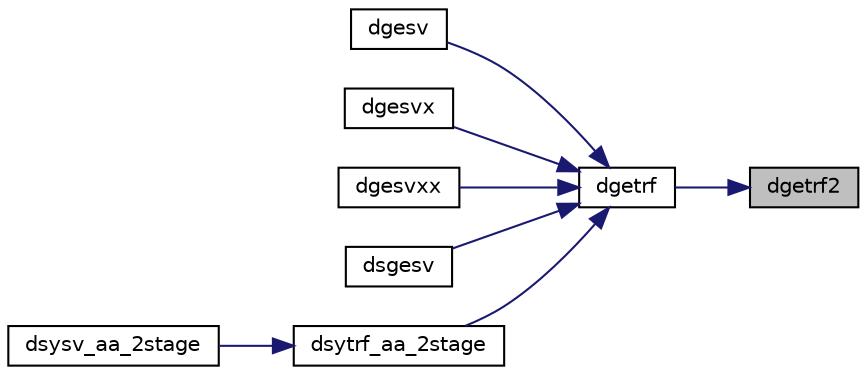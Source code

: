 digraph "dgetrf2"
{
 // LATEX_PDF_SIZE
  edge [fontname="Helvetica",fontsize="10",labelfontname="Helvetica",labelfontsize="10"];
  node [fontname="Helvetica",fontsize="10",shape=record];
  rankdir="RL";
  Node1 [label="dgetrf2",height=0.2,width=0.4,color="black", fillcolor="grey75", style="filled", fontcolor="black",tooltip="DGETRF2"];
  Node1 -> Node2 [dir="back",color="midnightblue",fontsize="10",style="solid",fontname="Helvetica"];
  Node2 [label="dgetrf",height=0.2,width=0.4,color="black", fillcolor="white", style="filled",URL="$dgetrf_8f.html#a0019443faea08275ca60a734d0593e60",tooltip="DGETRF"];
  Node2 -> Node3 [dir="back",color="midnightblue",fontsize="10",style="solid",fontname="Helvetica"];
  Node3 [label="dgesv",height=0.2,width=0.4,color="black", fillcolor="white", style="filled",URL="$group__gesv.html#ga5ee879032a8365897c3ba91e3dc8d512",tooltip="Download DGESV + dependencies  <a href=\"http://www.netlib.org/cgi-bin/netlibfiles...."];
  Node2 -> Node4 [dir="back",color="midnightblue",fontsize="10",style="solid",fontname="Helvetica"];
  Node4 [label="dgesvx",height=0.2,width=0.4,color="black", fillcolor="white", style="filled",URL="$dgesvx_8f.html#a9d90ccf6e340cacd08b7bbbb502ceb21",tooltip="DGESVX computes the solution to system of linear equations A * X = B for GE matrices"];
  Node2 -> Node5 [dir="back",color="midnightblue",fontsize="10",style="solid",fontname="Helvetica"];
  Node5 [label="dgesvxx",height=0.2,width=0.4,color="black", fillcolor="white", style="filled",URL="$dgesvxx_8f.html#a3fed1dc691d07f1e81a049016fe0b67b",tooltip="DGESVXX computes the solution to system of linear equations A * X = B for GE matrices"];
  Node2 -> Node6 [dir="back",color="midnightblue",fontsize="10",style="solid",fontname="Helvetica"];
  Node6 [label="dsgesv",height=0.2,width=0.4,color="black", fillcolor="white", style="filled",URL="$dsgesv_8f.html#a05bea3dc0386868e4720f22c969cb9f5",tooltip="DSGESV computes the solution to system of linear equations A * X = B for GE matrices (mixed precision..."];
  Node2 -> Node7 [dir="back",color="midnightblue",fontsize="10",style="solid",fontname="Helvetica"];
  Node7 [label="dsytrf_aa_2stage",height=0.2,width=0.4,color="black", fillcolor="white", style="filled",URL="$dsytrf__aa__2stage_8f.html#a4397a3e6f6f2c9d1bd4ae7fd734b4f4e",tooltip="DSYTRF_AA_2STAGE"];
  Node7 -> Node8 [dir="back",color="midnightblue",fontsize="10",style="solid",fontname="Helvetica"];
  Node8 [label="dsysv_aa_2stage",height=0.2,width=0.4,color="black", fillcolor="white", style="filled",URL="$dsysv__aa__2stage_8f.html#a9f78d49e5b2de9987bbc1b75f9564013",tooltip="DSYSV_AA_2STAGE computes the solution to system of linear equations A * X = B for SY matrices"];
}
